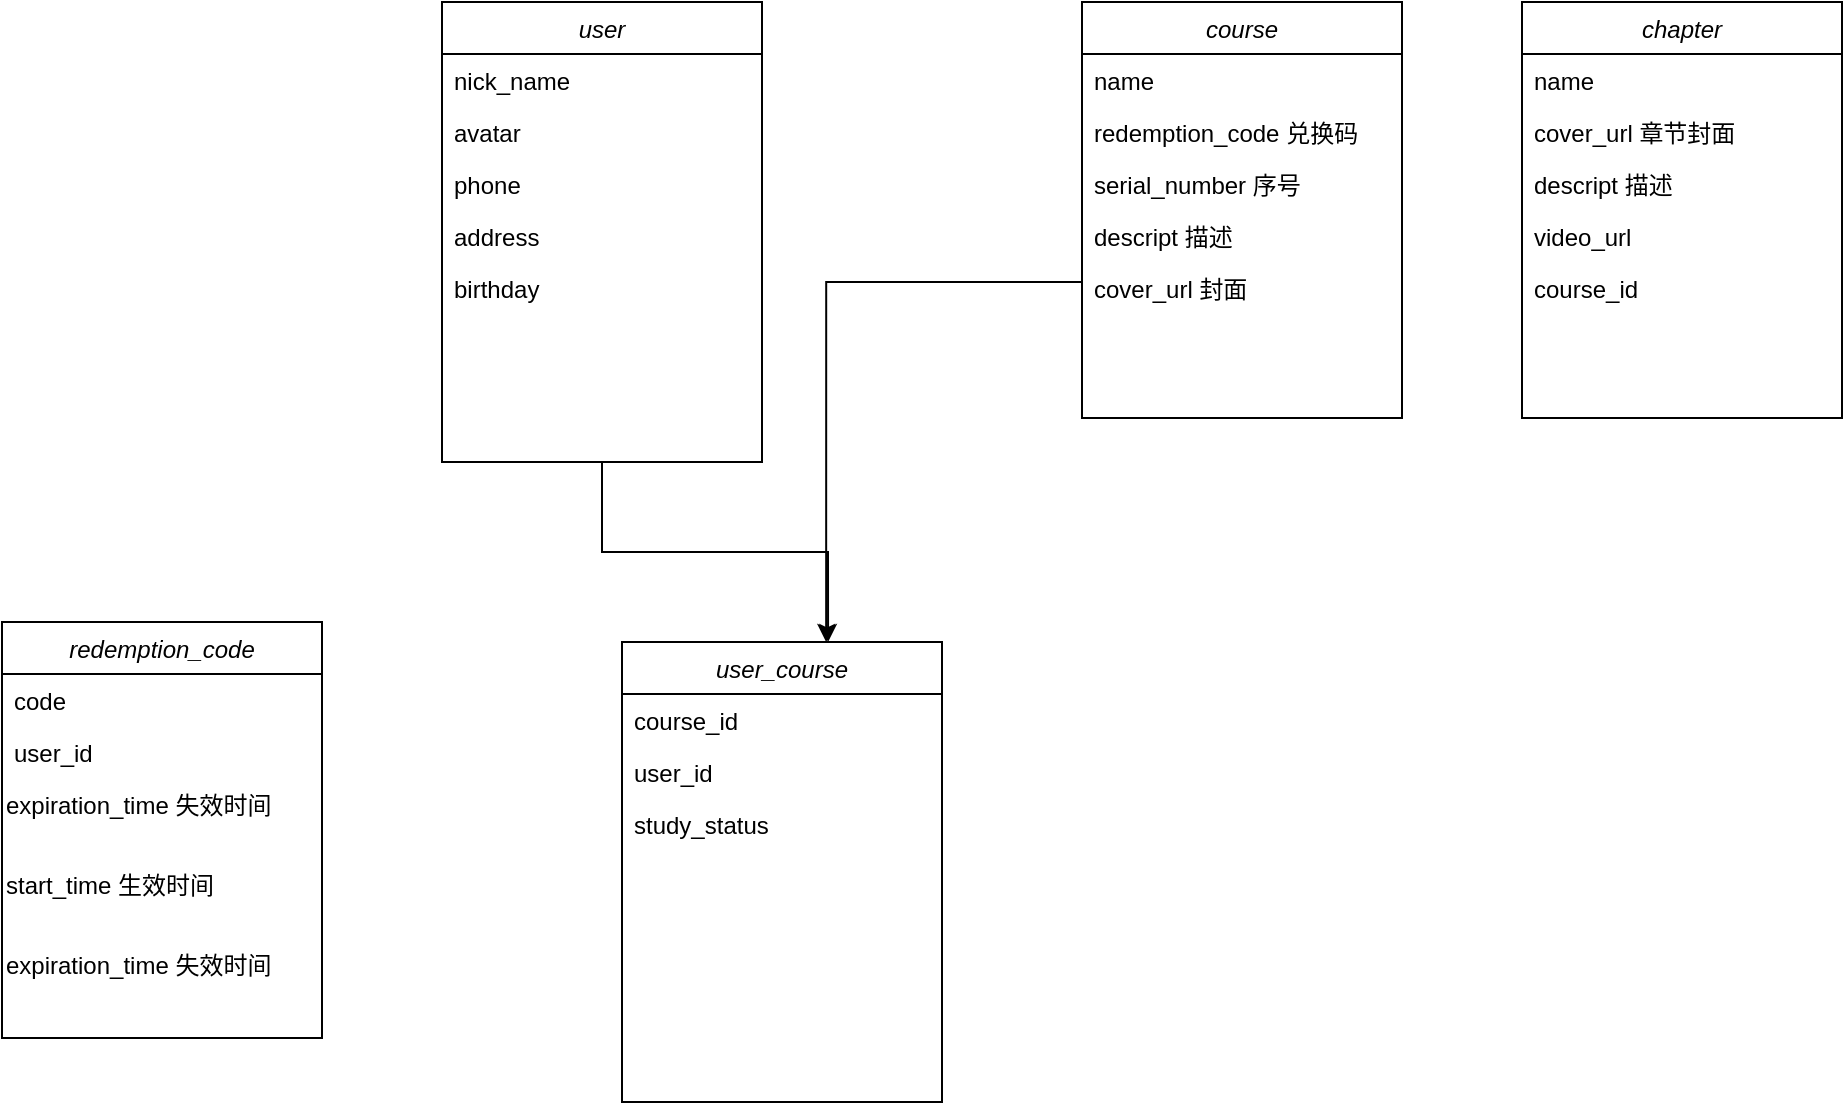 <mxfile version="21.6.1" type="github">
  <diagram id="C5RBs43oDa-KdzZeNtuy" name="Page-1">
    <mxGraphModel dx="1811" dy="662" grid="1" gridSize="10" guides="1" tooltips="1" connect="1" arrows="1" fold="1" page="1" pageScale="1" pageWidth="827" pageHeight="1169" math="0" shadow="0">
      <root>
        <mxCell id="WIyWlLk6GJQsqaUBKTNV-0" />
        <mxCell id="WIyWlLk6GJQsqaUBKTNV-1" parent="WIyWlLk6GJQsqaUBKTNV-0" />
        <mxCell id="sVHWc1a8SgaQdpdhfYDC-51" style="edgeStyle=orthogonalEdgeStyle;rounded=0;orthogonalLoop=1;jettySize=auto;html=1;entryX=0.644;entryY=0;entryDx=0;entryDy=0;entryPerimeter=0;" edge="1" parent="WIyWlLk6GJQsqaUBKTNV-1" source="zkfFHV4jXpPFQw0GAbJ--0" target="sVHWc1a8SgaQdpdhfYDC-41">
          <mxGeometry relative="1" as="geometry" />
        </mxCell>
        <mxCell id="zkfFHV4jXpPFQw0GAbJ--0" value="user" style="swimlane;fontStyle=2;align=center;verticalAlign=top;childLayout=stackLayout;horizontal=1;startSize=26;horizontalStack=0;resizeParent=1;resizeLast=0;collapsible=1;marginBottom=0;rounded=0;shadow=0;strokeWidth=1;" parent="WIyWlLk6GJQsqaUBKTNV-1" vertex="1">
          <mxGeometry x="-120" y="140" width="160" height="230" as="geometry">
            <mxRectangle x="220" y="120" width="160" height="26" as="alternateBounds" />
          </mxGeometry>
        </mxCell>
        <mxCell id="zkfFHV4jXpPFQw0GAbJ--1" value="nick_name" style="text;align=left;verticalAlign=top;spacingLeft=4;spacingRight=4;overflow=hidden;rotatable=0;points=[[0,0.5],[1,0.5]];portConstraint=eastwest;" parent="zkfFHV4jXpPFQw0GAbJ--0" vertex="1">
          <mxGeometry y="26" width="160" height="26" as="geometry" />
        </mxCell>
        <mxCell id="zkfFHV4jXpPFQw0GAbJ--2" value="avatar" style="text;align=left;verticalAlign=top;spacingLeft=4;spacingRight=4;overflow=hidden;rotatable=0;points=[[0,0.5],[1,0.5]];portConstraint=eastwest;rounded=0;shadow=0;html=0;" parent="zkfFHV4jXpPFQw0GAbJ--0" vertex="1">
          <mxGeometry y="52" width="160" height="26" as="geometry" />
        </mxCell>
        <mxCell id="zkfFHV4jXpPFQw0GAbJ--3" value="phone" style="text;align=left;verticalAlign=top;spacingLeft=4;spacingRight=4;overflow=hidden;rotatable=0;points=[[0,0.5],[1,0.5]];portConstraint=eastwest;rounded=0;shadow=0;html=0;" parent="zkfFHV4jXpPFQw0GAbJ--0" vertex="1">
          <mxGeometry y="78" width="160" height="26" as="geometry" />
        </mxCell>
        <mxCell id="sVHWc1a8SgaQdpdhfYDC-0" value="address" style="text;align=left;verticalAlign=top;spacingLeft=4;spacingRight=4;overflow=hidden;rotatable=0;points=[[0,0.5],[1,0.5]];portConstraint=eastwest;rounded=0;shadow=0;html=0;" vertex="1" parent="zkfFHV4jXpPFQw0GAbJ--0">
          <mxGeometry y="104" width="160" height="26" as="geometry" />
        </mxCell>
        <mxCell id="sVHWc1a8SgaQdpdhfYDC-8" value="birthday" style="text;align=left;verticalAlign=top;spacingLeft=4;spacingRight=4;overflow=hidden;rotatable=0;points=[[0,0.5],[1,0.5]];portConstraint=eastwest;rounded=0;shadow=0;html=0;" vertex="1" parent="zkfFHV4jXpPFQw0GAbJ--0">
          <mxGeometry y="130" width="160" height="26" as="geometry" />
        </mxCell>
        <mxCell id="sVHWc1a8SgaQdpdhfYDC-49" style="edgeStyle=orthogonalEdgeStyle;rounded=0;orthogonalLoop=1;jettySize=auto;html=1;entryX=0.638;entryY=0;entryDx=0;entryDy=0;entryPerimeter=0;" edge="1" parent="WIyWlLk6GJQsqaUBKTNV-1" source="sVHWc1a8SgaQdpdhfYDC-2" target="sVHWc1a8SgaQdpdhfYDC-41">
          <mxGeometry relative="1" as="geometry">
            <Array as="points">
              <mxPoint x="72" y="280" />
            </Array>
          </mxGeometry>
        </mxCell>
        <mxCell id="sVHWc1a8SgaQdpdhfYDC-2" value="course" style="swimlane;fontStyle=2;align=center;verticalAlign=top;childLayout=stackLayout;horizontal=1;startSize=26;horizontalStack=0;resizeParent=1;resizeLast=0;collapsible=1;marginBottom=0;rounded=0;shadow=0;strokeWidth=1;" vertex="1" parent="WIyWlLk6GJQsqaUBKTNV-1">
          <mxGeometry x="200" y="140" width="160" height="208" as="geometry">
            <mxRectangle x="220" y="120" width="160" height="26" as="alternateBounds" />
          </mxGeometry>
        </mxCell>
        <mxCell id="sVHWc1a8SgaQdpdhfYDC-3" value="name" style="text;align=left;verticalAlign=top;spacingLeft=4;spacingRight=4;overflow=hidden;rotatable=0;points=[[0,0.5],[1,0.5]];portConstraint=eastwest;" vertex="1" parent="sVHWc1a8SgaQdpdhfYDC-2">
          <mxGeometry y="26" width="160" height="26" as="geometry" />
        </mxCell>
        <mxCell id="sVHWc1a8SgaQdpdhfYDC-12" value="redemption_code 兑换码" style="text;align=left;verticalAlign=top;spacingLeft=4;spacingRight=4;overflow=hidden;rotatable=0;points=[[0,0.5],[1,0.5]];portConstraint=eastwest;rounded=0;shadow=0;html=0;" vertex="1" parent="sVHWc1a8SgaQdpdhfYDC-2">
          <mxGeometry y="52" width="160" height="26" as="geometry" />
        </mxCell>
        <mxCell id="sVHWc1a8SgaQdpdhfYDC-13" value="serial_number 序号" style="text;align=left;verticalAlign=top;spacingLeft=4;spacingRight=4;overflow=hidden;rotatable=0;points=[[0,0.5],[1,0.5]];portConstraint=eastwest;rounded=0;shadow=0;html=0;" vertex="1" parent="sVHWc1a8SgaQdpdhfYDC-2">
          <mxGeometry y="78" width="160" height="26" as="geometry" />
        </mxCell>
        <mxCell id="sVHWc1a8SgaQdpdhfYDC-14" value="descript 描述" style="text;align=left;verticalAlign=top;spacingLeft=4;spacingRight=4;overflow=hidden;rotatable=0;points=[[0,0.5],[1,0.5]];portConstraint=eastwest;rounded=0;shadow=0;html=0;" vertex="1" parent="sVHWc1a8SgaQdpdhfYDC-2">
          <mxGeometry y="104" width="160" height="26" as="geometry" />
        </mxCell>
        <mxCell id="sVHWc1a8SgaQdpdhfYDC-15" value="cover_url 封面" style="text;align=left;verticalAlign=top;spacingLeft=4;spacingRight=4;overflow=hidden;rotatable=0;points=[[0,0.5],[1,0.5]];portConstraint=eastwest;rounded=0;shadow=0;html=0;" vertex="1" parent="sVHWc1a8SgaQdpdhfYDC-2">
          <mxGeometry y="130" width="160" height="26" as="geometry" />
        </mxCell>
        <mxCell id="sVHWc1a8SgaQdpdhfYDC-20" value="chapter" style="swimlane;fontStyle=2;align=center;verticalAlign=top;childLayout=stackLayout;horizontal=1;startSize=26;horizontalStack=0;resizeParent=1;resizeLast=0;collapsible=1;marginBottom=0;rounded=0;shadow=0;strokeWidth=1;" vertex="1" parent="WIyWlLk6GJQsqaUBKTNV-1">
          <mxGeometry x="420" y="140" width="160" height="208" as="geometry">
            <mxRectangle x="220" y="120" width="160" height="26" as="alternateBounds" />
          </mxGeometry>
        </mxCell>
        <mxCell id="sVHWc1a8SgaQdpdhfYDC-21" value="name" style="text;align=left;verticalAlign=top;spacingLeft=4;spacingRight=4;overflow=hidden;rotatable=0;points=[[0,0.5],[1,0.5]];portConstraint=eastwest;" vertex="1" parent="sVHWc1a8SgaQdpdhfYDC-20">
          <mxGeometry y="26" width="160" height="26" as="geometry" />
        </mxCell>
        <mxCell id="sVHWc1a8SgaQdpdhfYDC-22" value="cover_url 章节封面" style="text;align=left;verticalAlign=top;spacingLeft=4;spacingRight=4;overflow=hidden;rotatable=0;points=[[0,0.5],[1,0.5]];portConstraint=eastwest;rounded=0;shadow=0;html=0;" vertex="1" parent="sVHWc1a8SgaQdpdhfYDC-20">
          <mxGeometry y="52" width="160" height="26" as="geometry" />
        </mxCell>
        <mxCell id="sVHWc1a8SgaQdpdhfYDC-24" value="descript 描述" style="text;align=left;verticalAlign=top;spacingLeft=4;spacingRight=4;overflow=hidden;rotatable=0;points=[[0,0.5],[1,0.5]];portConstraint=eastwest;rounded=0;shadow=0;html=0;" vertex="1" parent="sVHWc1a8SgaQdpdhfYDC-20">
          <mxGeometry y="78" width="160" height="26" as="geometry" />
        </mxCell>
        <mxCell id="sVHWc1a8SgaQdpdhfYDC-31" value="video_url" style="text;align=left;verticalAlign=top;spacingLeft=4;spacingRight=4;overflow=hidden;rotatable=0;points=[[0,0.5],[1,0.5]];portConstraint=eastwest;rounded=0;shadow=0;html=0;" vertex="1" parent="sVHWc1a8SgaQdpdhfYDC-20">
          <mxGeometry y="104" width="160" height="26" as="geometry" />
        </mxCell>
        <mxCell id="sVHWc1a8SgaQdpdhfYDC-59" value="course_id" style="text;align=left;verticalAlign=top;spacingLeft=4;spacingRight=4;overflow=hidden;rotatable=0;points=[[0,0.5],[1,0.5]];portConstraint=eastwest;rounded=0;shadow=0;html=0;" vertex="1" parent="sVHWc1a8SgaQdpdhfYDC-20">
          <mxGeometry y="130" width="160" height="26" as="geometry" />
        </mxCell>
        <mxCell id="sVHWc1a8SgaQdpdhfYDC-33" value="redemption_code" style="swimlane;fontStyle=2;align=center;verticalAlign=top;childLayout=stackLayout;horizontal=1;startSize=26;horizontalStack=0;resizeParent=1;resizeLast=0;collapsible=1;marginBottom=0;rounded=0;shadow=0;strokeWidth=1;" vertex="1" parent="WIyWlLk6GJQsqaUBKTNV-1">
          <mxGeometry x="-340" y="450" width="160" height="208" as="geometry">
            <mxRectangle x="220" y="120" width="160" height="26" as="alternateBounds" />
          </mxGeometry>
        </mxCell>
        <mxCell id="sVHWc1a8SgaQdpdhfYDC-34" value="code" style="text;align=left;verticalAlign=top;spacingLeft=4;spacingRight=4;overflow=hidden;rotatable=0;points=[[0,0.5],[1,0.5]];portConstraint=eastwest;" vertex="1" parent="sVHWc1a8SgaQdpdhfYDC-33">
          <mxGeometry y="26" width="160" height="26" as="geometry" />
        </mxCell>
        <mxCell id="sVHWc1a8SgaQdpdhfYDC-60" value="user_id" style="text;align=left;verticalAlign=top;spacingLeft=4;spacingRight=4;overflow=hidden;rotatable=0;points=[[0,0.5],[1,0.5]];portConstraint=eastwest;" vertex="1" parent="sVHWc1a8SgaQdpdhfYDC-33">
          <mxGeometry y="52" width="160" height="26" as="geometry" />
        </mxCell>
        <mxCell id="sVHWc1a8SgaQdpdhfYDC-61" value="expiration_time 失效时间" style="text;whiteSpace=wrap;" vertex="1" parent="sVHWc1a8SgaQdpdhfYDC-33">
          <mxGeometry y="78" width="160" height="40" as="geometry" />
        </mxCell>
        <mxCell id="sVHWc1a8SgaQdpdhfYDC-66" value="start_time 生效时间" style="text;whiteSpace=wrap;" vertex="1" parent="sVHWc1a8SgaQdpdhfYDC-33">
          <mxGeometry y="118" width="160" height="40" as="geometry" />
        </mxCell>
        <mxCell id="sVHWc1a8SgaQdpdhfYDC-67" value="expiration_time 失效时间" style="text;whiteSpace=wrap;" vertex="1" parent="sVHWc1a8SgaQdpdhfYDC-33">
          <mxGeometry y="158" width="160" height="40" as="geometry" />
        </mxCell>
        <mxCell id="sVHWc1a8SgaQdpdhfYDC-41" value="user_course" style="swimlane;fontStyle=2;align=center;verticalAlign=top;childLayout=stackLayout;horizontal=1;startSize=26;horizontalStack=0;resizeParent=1;resizeLast=0;collapsible=1;marginBottom=0;rounded=0;shadow=0;strokeWidth=1;" vertex="1" parent="WIyWlLk6GJQsqaUBKTNV-1">
          <mxGeometry x="-30" y="460" width="160" height="230" as="geometry">
            <mxRectangle x="220" y="120" width="160" height="26" as="alternateBounds" />
          </mxGeometry>
        </mxCell>
        <mxCell id="sVHWc1a8SgaQdpdhfYDC-42" value="course_id" style="text;align=left;verticalAlign=top;spacingLeft=4;spacingRight=4;overflow=hidden;rotatable=0;points=[[0,0.5],[1,0.5]];portConstraint=eastwest;" vertex="1" parent="sVHWc1a8SgaQdpdhfYDC-41">
          <mxGeometry y="26" width="160" height="26" as="geometry" />
        </mxCell>
        <mxCell id="sVHWc1a8SgaQdpdhfYDC-43" value="user_id " style="text;align=left;verticalAlign=top;spacingLeft=4;spacingRight=4;overflow=hidden;rotatable=0;points=[[0,0.5],[1,0.5]];portConstraint=eastwest;rounded=0;shadow=0;html=0;" vertex="1" parent="sVHWc1a8SgaQdpdhfYDC-41">
          <mxGeometry y="52" width="160" height="26" as="geometry" />
        </mxCell>
        <mxCell id="sVHWc1a8SgaQdpdhfYDC-44" value="study_status" style="text;align=left;verticalAlign=top;spacingLeft=4;spacingRight=4;overflow=hidden;rotatable=0;points=[[0,0.5],[1,0.5]];portConstraint=eastwest;rounded=0;shadow=0;html=0;" vertex="1" parent="sVHWc1a8SgaQdpdhfYDC-41">
          <mxGeometry y="78" width="160" height="26" as="geometry" />
        </mxCell>
      </root>
    </mxGraphModel>
  </diagram>
</mxfile>
